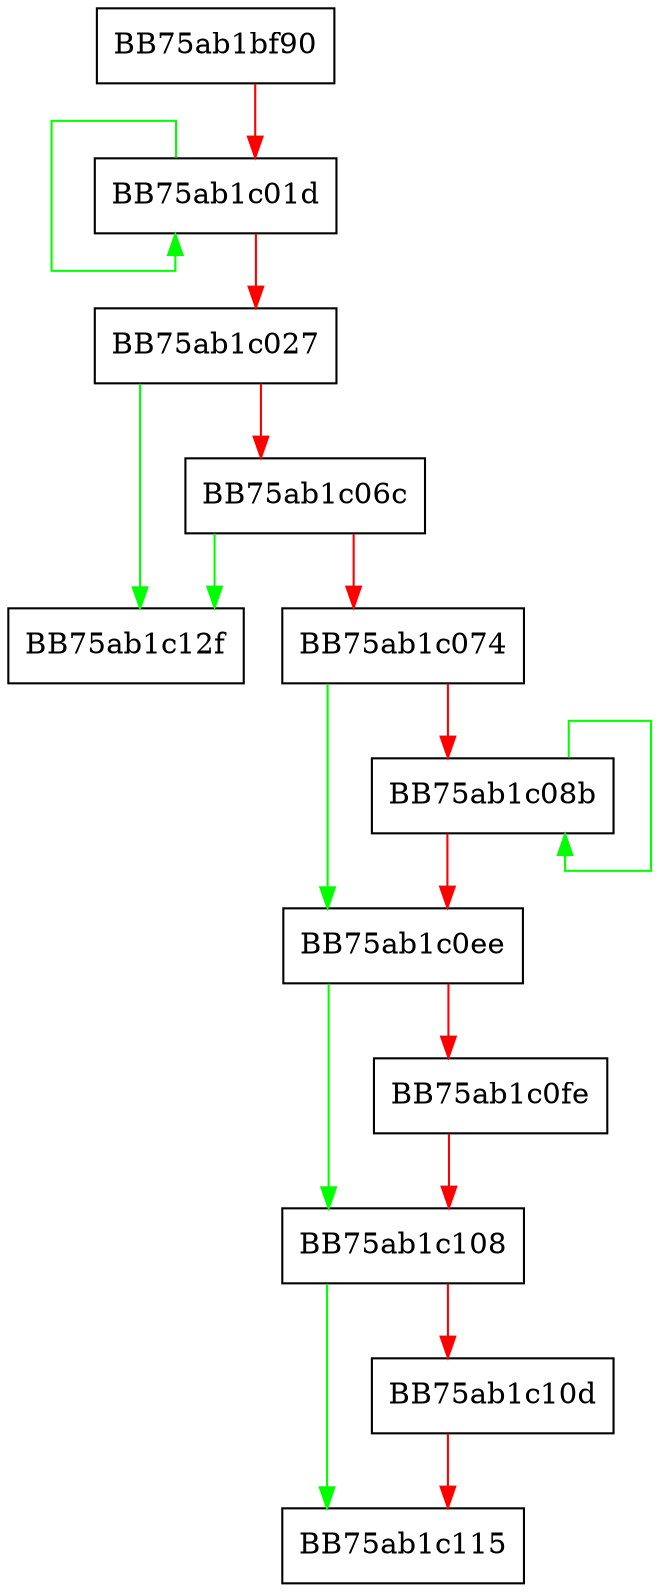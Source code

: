 digraph GetUserAccountGroups {
  node [shape="box"];
  graph [splines=ortho];
  BB75ab1bf90 -> BB75ab1c01d [color="red"];
  BB75ab1c01d -> BB75ab1c01d [color="green"];
  BB75ab1c01d -> BB75ab1c027 [color="red"];
  BB75ab1c027 -> BB75ab1c12f [color="green"];
  BB75ab1c027 -> BB75ab1c06c [color="red"];
  BB75ab1c06c -> BB75ab1c12f [color="green"];
  BB75ab1c06c -> BB75ab1c074 [color="red"];
  BB75ab1c074 -> BB75ab1c0ee [color="green"];
  BB75ab1c074 -> BB75ab1c08b [color="red"];
  BB75ab1c08b -> BB75ab1c08b [color="green"];
  BB75ab1c08b -> BB75ab1c0ee [color="red"];
  BB75ab1c0ee -> BB75ab1c108 [color="green"];
  BB75ab1c0ee -> BB75ab1c0fe [color="red"];
  BB75ab1c0fe -> BB75ab1c108 [color="red"];
  BB75ab1c108 -> BB75ab1c115 [color="green"];
  BB75ab1c108 -> BB75ab1c10d [color="red"];
  BB75ab1c10d -> BB75ab1c115 [color="red"];
}